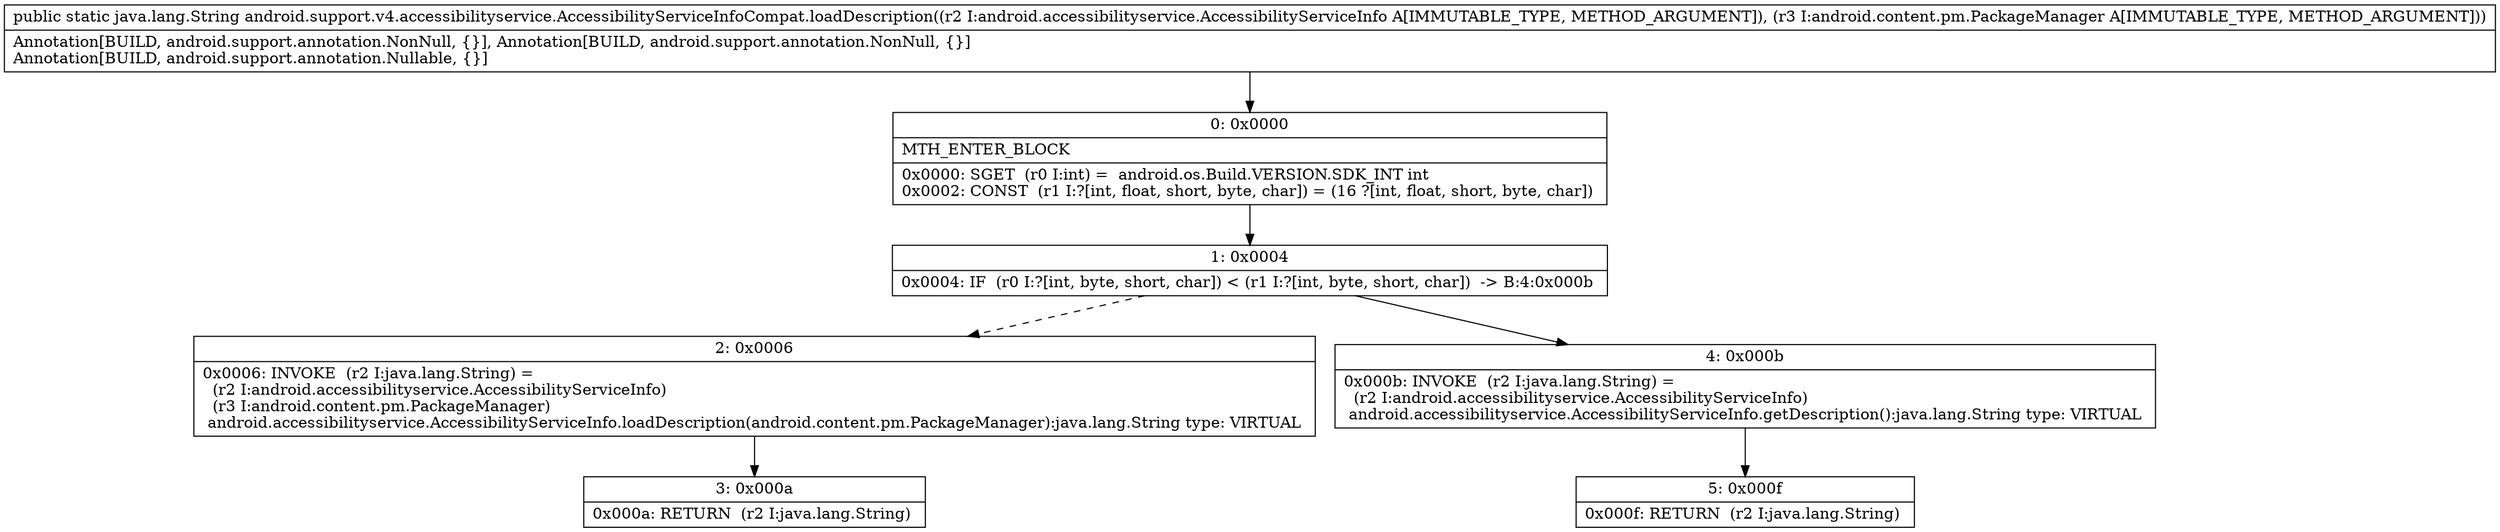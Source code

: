 digraph "CFG forandroid.support.v4.accessibilityservice.AccessibilityServiceInfoCompat.loadDescription(Landroid\/accessibilityservice\/AccessibilityServiceInfo;Landroid\/content\/pm\/PackageManager;)Ljava\/lang\/String;" {
Node_0 [shape=record,label="{0\:\ 0x0000|MTH_ENTER_BLOCK\l|0x0000: SGET  (r0 I:int) =  android.os.Build.VERSION.SDK_INT int \l0x0002: CONST  (r1 I:?[int, float, short, byte, char]) = (16 ?[int, float, short, byte, char]) \l}"];
Node_1 [shape=record,label="{1\:\ 0x0004|0x0004: IF  (r0 I:?[int, byte, short, char]) \< (r1 I:?[int, byte, short, char])  \-\> B:4:0x000b \l}"];
Node_2 [shape=record,label="{2\:\ 0x0006|0x0006: INVOKE  (r2 I:java.lang.String) = \l  (r2 I:android.accessibilityservice.AccessibilityServiceInfo)\l  (r3 I:android.content.pm.PackageManager)\l android.accessibilityservice.AccessibilityServiceInfo.loadDescription(android.content.pm.PackageManager):java.lang.String type: VIRTUAL \l}"];
Node_3 [shape=record,label="{3\:\ 0x000a|0x000a: RETURN  (r2 I:java.lang.String) \l}"];
Node_4 [shape=record,label="{4\:\ 0x000b|0x000b: INVOKE  (r2 I:java.lang.String) = \l  (r2 I:android.accessibilityservice.AccessibilityServiceInfo)\l android.accessibilityservice.AccessibilityServiceInfo.getDescription():java.lang.String type: VIRTUAL \l}"];
Node_5 [shape=record,label="{5\:\ 0x000f|0x000f: RETURN  (r2 I:java.lang.String) \l}"];
MethodNode[shape=record,label="{public static java.lang.String android.support.v4.accessibilityservice.AccessibilityServiceInfoCompat.loadDescription((r2 I:android.accessibilityservice.AccessibilityServiceInfo A[IMMUTABLE_TYPE, METHOD_ARGUMENT]), (r3 I:android.content.pm.PackageManager A[IMMUTABLE_TYPE, METHOD_ARGUMENT]))  | Annotation[BUILD, android.support.annotation.NonNull, \{\}], Annotation[BUILD, android.support.annotation.NonNull, \{\}]\lAnnotation[BUILD, android.support.annotation.Nullable, \{\}]\l}"];
MethodNode -> Node_0;
Node_0 -> Node_1;
Node_1 -> Node_2[style=dashed];
Node_1 -> Node_4;
Node_2 -> Node_3;
Node_4 -> Node_5;
}

